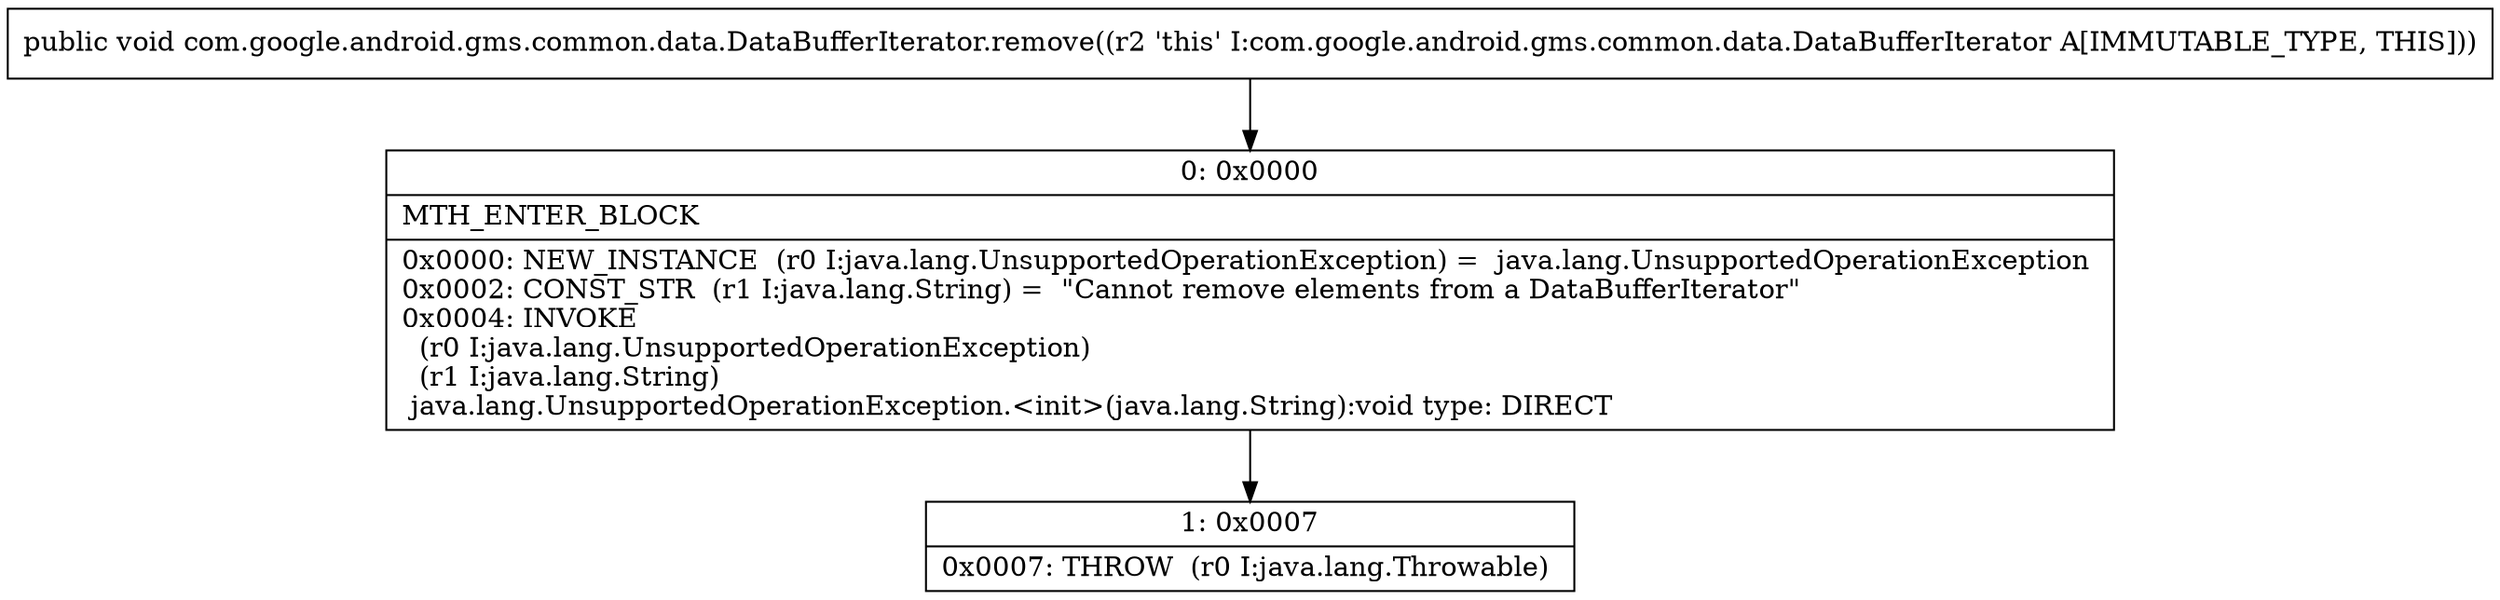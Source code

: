 digraph "CFG forcom.google.android.gms.common.data.DataBufferIterator.remove()V" {
Node_0 [shape=record,label="{0\:\ 0x0000|MTH_ENTER_BLOCK\l|0x0000: NEW_INSTANCE  (r0 I:java.lang.UnsupportedOperationException) =  java.lang.UnsupportedOperationException \l0x0002: CONST_STR  (r1 I:java.lang.String) =  \"Cannot remove elements from a DataBufferIterator\" \l0x0004: INVOKE  \l  (r0 I:java.lang.UnsupportedOperationException)\l  (r1 I:java.lang.String)\l java.lang.UnsupportedOperationException.\<init\>(java.lang.String):void type: DIRECT \l}"];
Node_1 [shape=record,label="{1\:\ 0x0007|0x0007: THROW  (r0 I:java.lang.Throwable) \l}"];
MethodNode[shape=record,label="{public void com.google.android.gms.common.data.DataBufferIterator.remove((r2 'this' I:com.google.android.gms.common.data.DataBufferIterator A[IMMUTABLE_TYPE, THIS])) }"];
MethodNode -> Node_0;
Node_0 -> Node_1;
}

